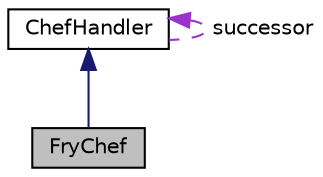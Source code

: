 digraph "FryChef"
{
 // LATEX_PDF_SIZE
  edge [fontname="Helvetica",fontsize="10",labelfontname="Helvetica",labelfontsize="10"];
  node [fontname="Helvetica",fontsize="10",shape=record];
  Node1 [label="FryChef",height=0.2,width=0.4,color="black", fillcolor="grey75", style="filled", fontcolor="black",tooltip="Represents a Fry Chef responsible for frying fooditems."];
  Node2 -> Node1 [dir="back",color="midnightblue",fontsize="10",style="solid",fontname="Helvetica"];
  Node2 [label="ChefHandler",height=0.2,width=0.4,color="black", fillcolor="white", style="filled",URL="$classChefHandler.html",tooltip="Base class for ChefHandlers responsible for handling food orders."];
  Node2 -> Node2 [dir="back",color="darkorchid3",fontsize="10",style="dashed",label=" successor" ,fontname="Helvetica"];
}
